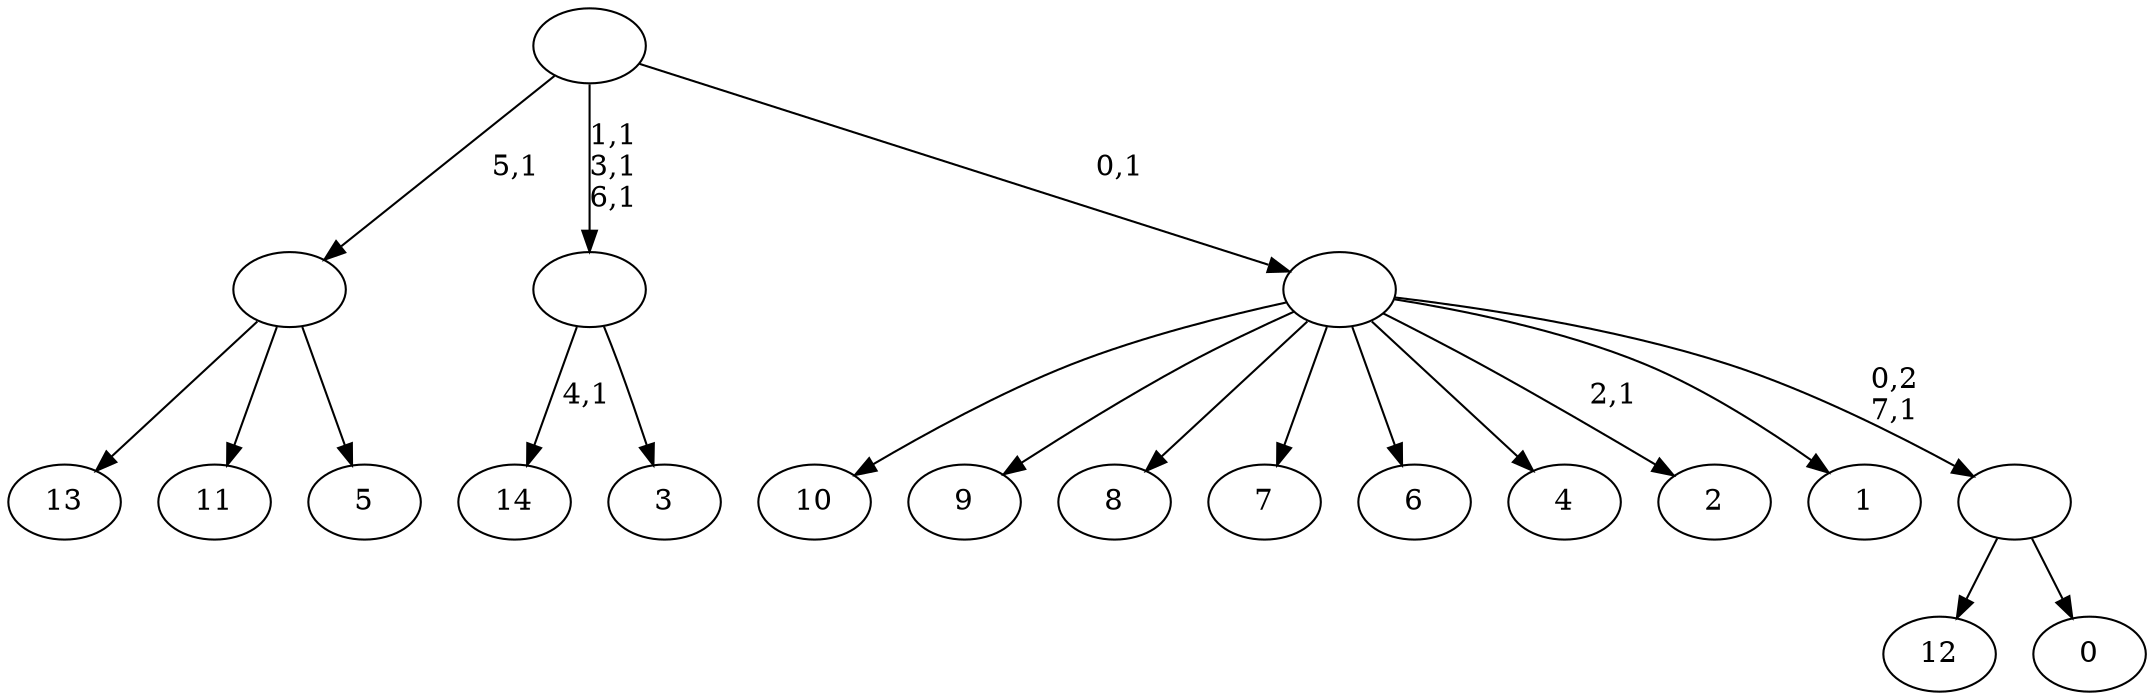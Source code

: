 digraph T {
	23 [label="14"]
	21 [label="13"]
	20 [label="12"]
	19 [label="11"]
	18 [label="10"]
	17 [label="9"]
	16 [label="8"]
	15 [label="7"]
	14 [label="6"]
	13 [label="5"]
	12 [label=""]
	11 [label="4"]
	10 [label="3"]
	9 [label=""]
	6 [label="2"]
	4 [label="1"]
	3 [label="0"]
	2 [label=""]
	1 [label=""]
	0 [label=""]
	12 -> 21 [label=""]
	12 -> 19 [label=""]
	12 -> 13 [label=""]
	9 -> 23 [label="4,1"]
	9 -> 10 [label=""]
	2 -> 20 [label=""]
	2 -> 3 [label=""]
	1 -> 6 [label="2,1"]
	1 -> 18 [label=""]
	1 -> 17 [label=""]
	1 -> 16 [label=""]
	1 -> 15 [label=""]
	1 -> 14 [label=""]
	1 -> 11 [label=""]
	1 -> 4 [label=""]
	1 -> 2 [label="0,2\n7,1"]
	0 -> 9 [label="1,1\n3,1\n6,1"]
	0 -> 12 [label="5,1"]
	0 -> 1 [label="0,1"]
}
